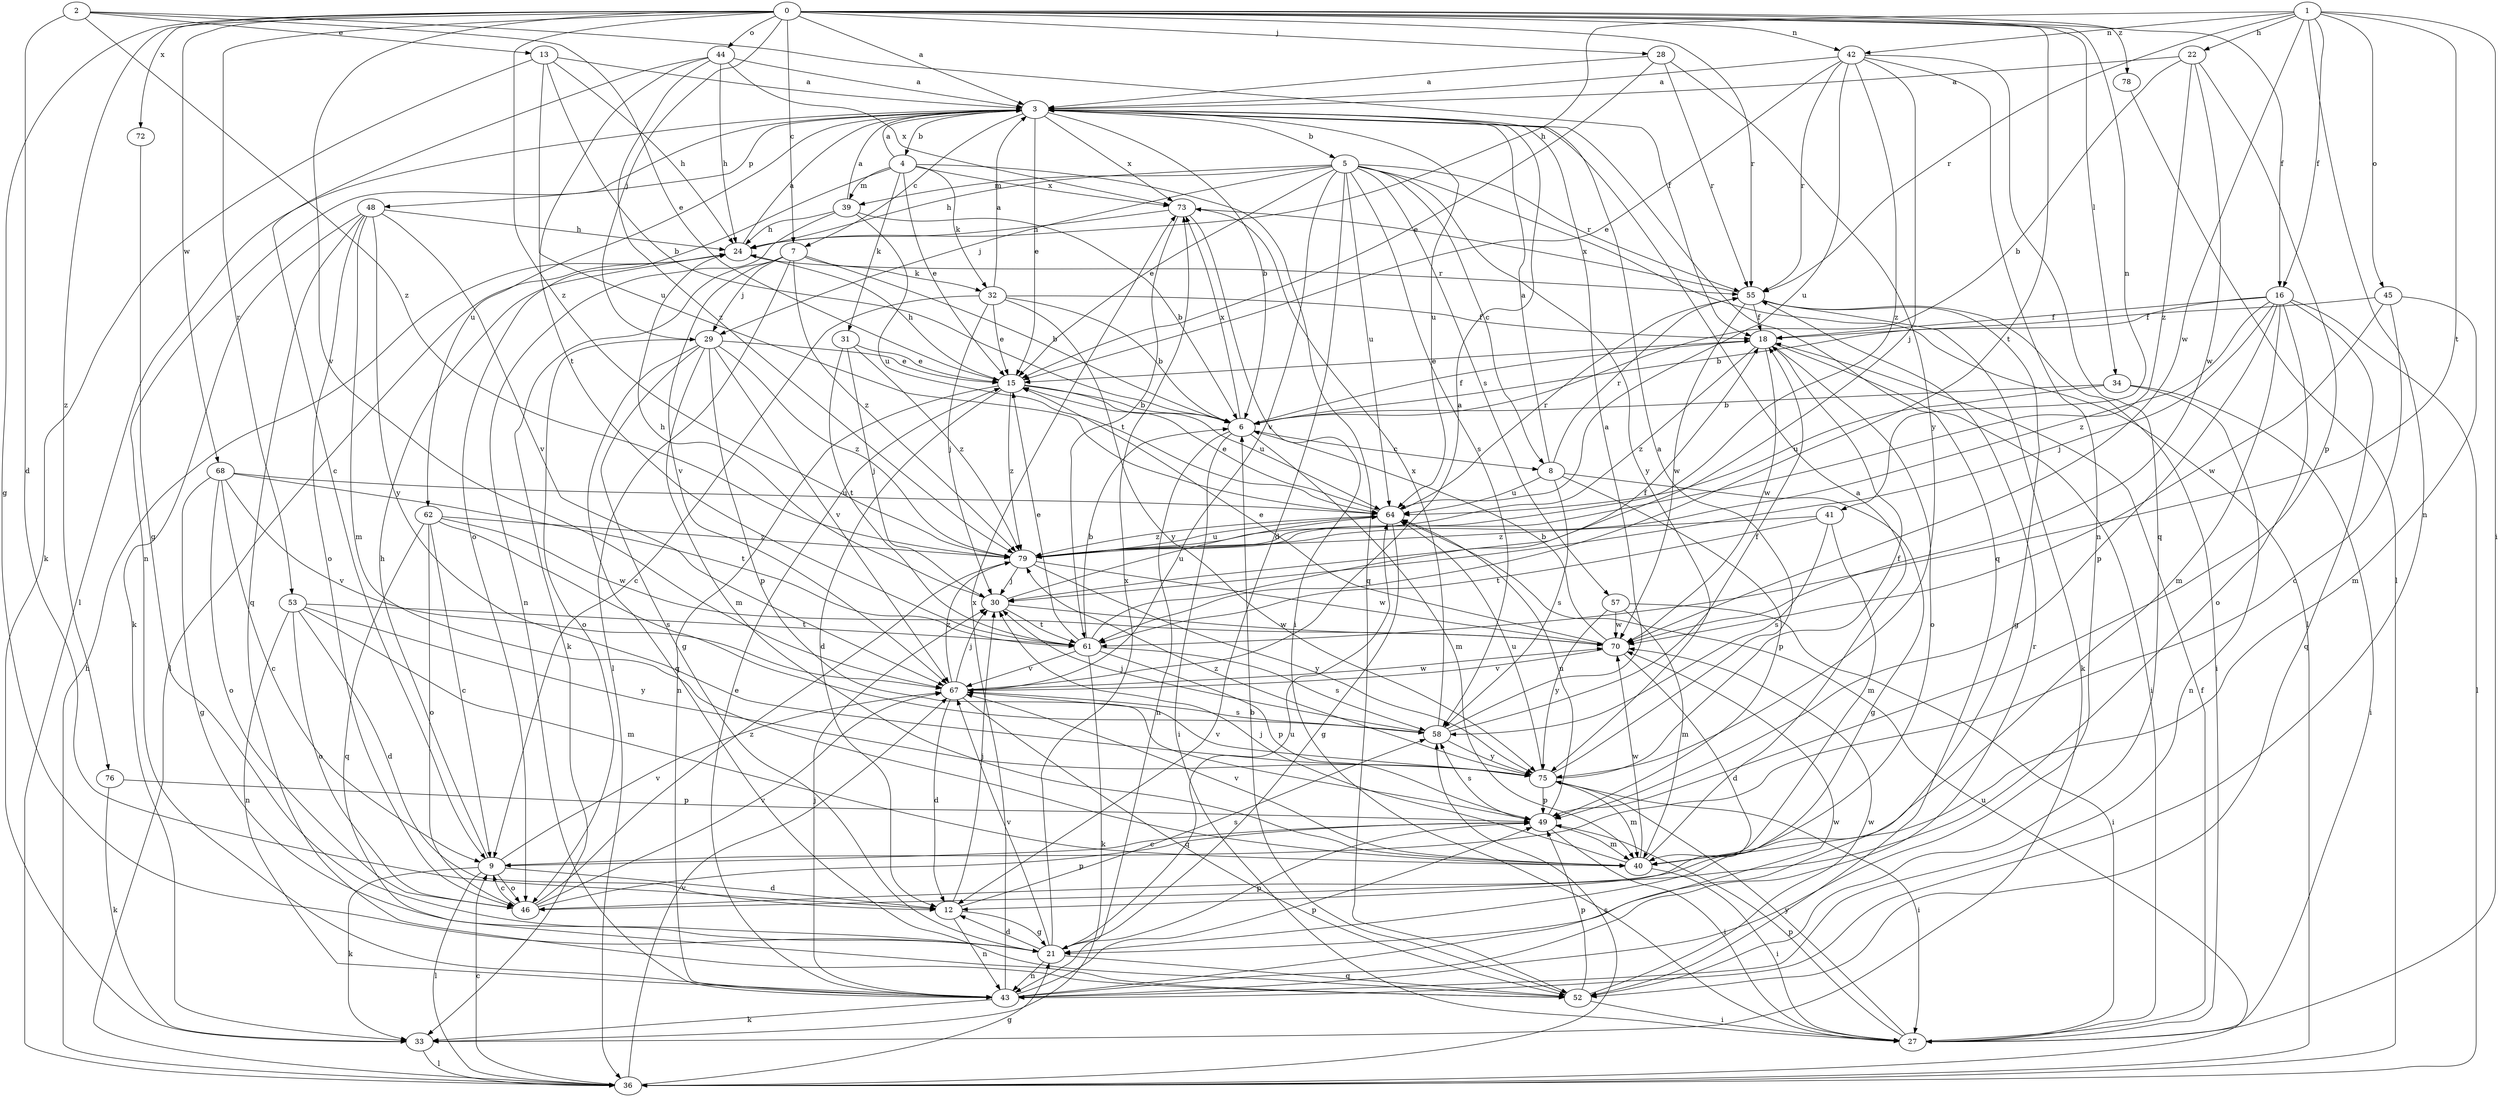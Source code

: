 strict digraph  {
0;
1;
2;
3;
4;
5;
6;
7;
8;
9;
12;
13;
15;
16;
18;
21;
22;
24;
27;
28;
29;
30;
31;
32;
33;
34;
36;
39;
40;
41;
42;
43;
44;
45;
46;
48;
49;
52;
53;
55;
57;
58;
61;
62;
64;
67;
68;
70;
72;
73;
75;
76;
78;
79;
0 -> 3  [label=a];
0 -> 7  [label=c];
0 -> 16  [label=f];
0 -> 21  [label=g];
0 -> 28  [label=j];
0 -> 29  [label=j];
0 -> 34  [label=l];
0 -> 41  [label=n];
0 -> 42  [label=n];
0 -> 44  [label=o];
0 -> 53  [label=r];
0 -> 55  [label=r];
0 -> 61  [label=t];
0 -> 67  [label=v];
0 -> 68  [label=w];
0 -> 72  [label=x];
0 -> 76  [label=z];
0 -> 78  [label=z];
0 -> 79  [label=z];
1 -> 16  [label=f];
1 -> 22  [label=h];
1 -> 24  [label=h];
1 -> 27  [label=i];
1 -> 42  [label=n];
1 -> 43  [label=n];
1 -> 45  [label=o];
1 -> 55  [label=r];
1 -> 61  [label=t];
1 -> 70  [label=w];
2 -> 12  [label=d];
2 -> 13  [label=e];
2 -> 15  [label=e];
2 -> 18  [label=f];
2 -> 79  [label=z];
3 -> 4  [label=b];
3 -> 5  [label=b];
3 -> 6  [label=b];
3 -> 7  [label=c];
3 -> 15  [label=e];
3 -> 36  [label=l];
3 -> 43  [label=n];
3 -> 48  [label=p];
3 -> 52  [label=q];
3 -> 62  [label=u];
3 -> 64  [label=u];
3 -> 73  [label=x];
4 -> 3  [label=a];
4 -> 15  [label=e];
4 -> 31  [label=k];
4 -> 32  [label=k];
4 -> 39  [label=m];
4 -> 46  [label=o];
4 -> 52  [label=q];
4 -> 73  [label=x];
5 -> 8  [label=c];
5 -> 12  [label=d];
5 -> 15  [label=e];
5 -> 24  [label=h];
5 -> 29  [label=j];
5 -> 36  [label=l];
5 -> 39  [label=m];
5 -> 55  [label=r];
5 -> 57  [label=s];
5 -> 58  [label=s];
5 -> 64  [label=u];
5 -> 67  [label=v];
5 -> 75  [label=y];
6 -> 8  [label=c];
6 -> 18  [label=f];
6 -> 27  [label=i];
6 -> 40  [label=m];
6 -> 43  [label=n];
6 -> 73  [label=x];
7 -> 6  [label=b];
7 -> 29  [label=j];
7 -> 32  [label=k];
7 -> 33  [label=k];
7 -> 36  [label=l];
7 -> 67  [label=v];
7 -> 79  [label=z];
8 -> 3  [label=a];
8 -> 21  [label=g];
8 -> 49  [label=p];
8 -> 55  [label=r];
8 -> 58  [label=s];
8 -> 64  [label=u];
9 -> 12  [label=d];
9 -> 24  [label=h];
9 -> 33  [label=k];
9 -> 36  [label=l];
9 -> 46  [label=o];
9 -> 67  [label=v];
12 -> 21  [label=g];
12 -> 30  [label=j];
12 -> 43  [label=n];
12 -> 58  [label=s];
13 -> 3  [label=a];
13 -> 6  [label=b];
13 -> 24  [label=h];
13 -> 33  [label=k];
13 -> 64  [label=u];
15 -> 6  [label=b];
15 -> 12  [label=d];
15 -> 24  [label=h];
15 -> 43  [label=n];
15 -> 64  [label=u];
15 -> 79  [label=z];
16 -> 6  [label=b];
16 -> 18  [label=f];
16 -> 30  [label=j];
16 -> 36  [label=l];
16 -> 40  [label=m];
16 -> 46  [label=o];
16 -> 49  [label=p];
16 -> 52  [label=q];
16 -> 79  [label=z];
18 -> 15  [label=e];
18 -> 27  [label=i];
18 -> 46  [label=o];
18 -> 70  [label=w];
18 -> 79  [label=z];
21 -> 12  [label=d];
21 -> 43  [label=n];
21 -> 49  [label=p];
21 -> 52  [label=q];
21 -> 64  [label=u];
21 -> 67  [label=v];
21 -> 73  [label=x];
22 -> 3  [label=a];
22 -> 6  [label=b];
22 -> 49  [label=p];
22 -> 70  [label=w];
22 -> 79  [label=z];
24 -> 3  [label=a];
24 -> 36  [label=l];
24 -> 55  [label=r];
27 -> 18  [label=f];
27 -> 49  [label=p];
27 -> 75  [label=y];
28 -> 3  [label=a];
28 -> 15  [label=e];
28 -> 55  [label=r];
28 -> 75  [label=y];
29 -> 15  [label=e];
29 -> 21  [label=g];
29 -> 40  [label=m];
29 -> 46  [label=o];
29 -> 49  [label=p];
29 -> 52  [label=q];
29 -> 67  [label=v];
29 -> 79  [label=z];
30 -> 24  [label=h];
30 -> 61  [label=t];
30 -> 64  [label=u];
30 -> 70  [label=w];
31 -> 15  [label=e];
31 -> 30  [label=j];
31 -> 61  [label=t];
31 -> 79  [label=z];
32 -> 3  [label=a];
32 -> 6  [label=b];
32 -> 9  [label=c];
32 -> 15  [label=e];
32 -> 18  [label=f];
32 -> 30  [label=j];
32 -> 75  [label=y];
33 -> 36  [label=l];
34 -> 6  [label=b];
34 -> 27  [label=i];
34 -> 43  [label=n];
34 -> 64  [label=u];
36 -> 9  [label=c];
36 -> 21  [label=g];
36 -> 24  [label=h];
36 -> 58  [label=s];
36 -> 64  [label=u];
36 -> 67  [label=v];
39 -> 3  [label=a];
39 -> 6  [label=b];
39 -> 24  [label=h];
39 -> 43  [label=n];
39 -> 64  [label=u];
40 -> 3  [label=a];
40 -> 27  [label=i];
40 -> 30  [label=j];
40 -> 67  [label=v];
40 -> 70  [label=w];
41 -> 40  [label=m];
41 -> 58  [label=s];
41 -> 61  [label=t];
41 -> 79  [label=z];
42 -> 3  [label=a];
42 -> 15  [label=e];
42 -> 30  [label=j];
42 -> 43  [label=n];
42 -> 52  [label=q];
42 -> 55  [label=r];
42 -> 64  [label=u];
42 -> 79  [label=z];
43 -> 15  [label=e];
43 -> 30  [label=j];
43 -> 33  [label=k];
43 -> 49  [label=p];
43 -> 55  [label=r];
43 -> 70  [label=w];
43 -> 73  [label=x];
44 -> 3  [label=a];
44 -> 9  [label=c];
44 -> 24  [label=h];
44 -> 61  [label=t];
44 -> 73  [label=x];
44 -> 79  [label=z];
45 -> 9  [label=c];
45 -> 18  [label=f];
45 -> 40  [label=m];
45 -> 70  [label=w];
46 -> 9  [label=c];
46 -> 49  [label=p];
46 -> 67  [label=v];
46 -> 79  [label=z];
48 -> 24  [label=h];
48 -> 33  [label=k];
48 -> 40  [label=m];
48 -> 46  [label=o];
48 -> 52  [label=q];
48 -> 67  [label=v];
48 -> 75  [label=y];
49 -> 9  [label=c];
49 -> 27  [label=i];
49 -> 40  [label=m];
49 -> 58  [label=s];
49 -> 64  [label=u];
52 -> 6  [label=b];
52 -> 27  [label=i];
52 -> 49  [label=p];
52 -> 70  [label=w];
53 -> 12  [label=d];
53 -> 40  [label=m];
53 -> 43  [label=n];
53 -> 46  [label=o];
53 -> 61  [label=t];
53 -> 75  [label=y];
55 -> 18  [label=f];
55 -> 21  [label=g];
55 -> 27  [label=i];
55 -> 33  [label=k];
55 -> 70  [label=w];
55 -> 73  [label=x];
57 -> 27  [label=i];
57 -> 40  [label=m];
57 -> 70  [label=w];
57 -> 75  [label=y];
58 -> 3  [label=a];
58 -> 18  [label=f];
58 -> 30  [label=j];
58 -> 73  [label=x];
58 -> 75  [label=y];
61 -> 6  [label=b];
61 -> 15  [label=e];
61 -> 18  [label=f];
61 -> 33  [label=k];
61 -> 49  [label=p];
61 -> 58  [label=s];
61 -> 67  [label=v];
62 -> 9  [label=c];
62 -> 46  [label=o];
62 -> 52  [label=q];
62 -> 58  [label=s];
62 -> 70  [label=w];
62 -> 79  [label=z];
64 -> 15  [label=e];
64 -> 21  [label=g];
64 -> 55  [label=r];
64 -> 79  [label=z];
67 -> 3  [label=a];
67 -> 12  [label=d];
67 -> 30  [label=j];
67 -> 52  [label=q];
67 -> 58  [label=s];
67 -> 70  [label=w];
67 -> 79  [label=z];
68 -> 9  [label=c];
68 -> 21  [label=g];
68 -> 46  [label=o];
68 -> 61  [label=t];
68 -> 64  [label=u];
68 -> 67  [label=v];
70 -> 6  [label=b];
70 -> 12  [label=d];
70 -> 15  [label=e];
70 -> 67  [label=v];
72 -> 21  [label=g];
73 -> 24  [label=h];
73 -> 27  [label=i];
73 -> 61  [label=t];
75 -> 3  [label=a];
75 -> 18  [label=f];
75 -> 27  [label=i];
75 -> 40  [label=m];
75 -> 49  [label=p];
75 -> 64  [label=u];
75 -> 67  [label=v];
75 -> 79  [label=z];
76 -> 33  [label=k];
76 -> 49  [label=p];
78 -> 36  [label=l];
79 -> 30  [label=j];
79 -> 64  [label=u];
79 -> 70  [label=w];
79 -> 75  [label=y];
}
